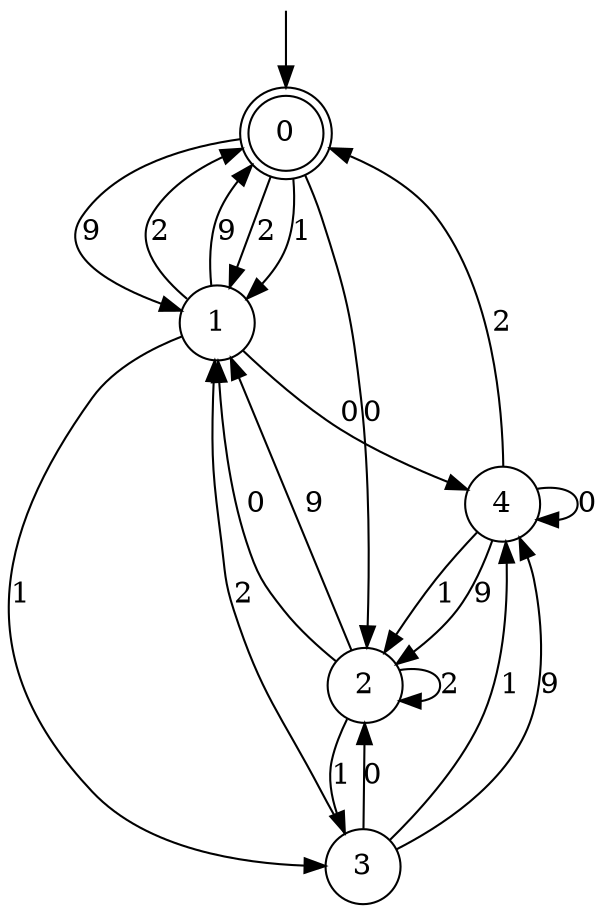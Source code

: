 digraph g {

	s0 [shape="doublecircle" label="0"];
	s1 [shape="circle" label="1"];
	s2 [shape="circle" label="2"];
	s3 [shape="circle" label="3"];
	s4 [shape="circle" label="4"];
	s0 -> s1 [label="2"];
	s0 -> s1 [label="1"];
	s0 -> s2 [label="0"];
	s0 -> s1 [label="9"];
	s1 -> s0 [label="2"];
	s1 -> s3 [label="1"];
	s1 -> s4 [label="0"];
	s1 -> s0 [label="9"];
	s2 -> s2 [label="2"];
	s2 -> s3 [label="1"];
	s2 -> s1 [label="0"];
	s2 -> s1 [label="9"];
	s3 -> s1 [label="2"];
	s3 -> s4 [label="1"];
	s3 -> s2 [label="0"];
	s3 -> s4 [label="9"];
	s4 -> s0 [label="2"];
	s4 -> s2 [label="1"];
	s4 -> s4 [label="0"];
	s4 -> s2 [label="9"];

__start0 [label="" shape="none" width="0" height="0"];
__start0 -> s0;

}
